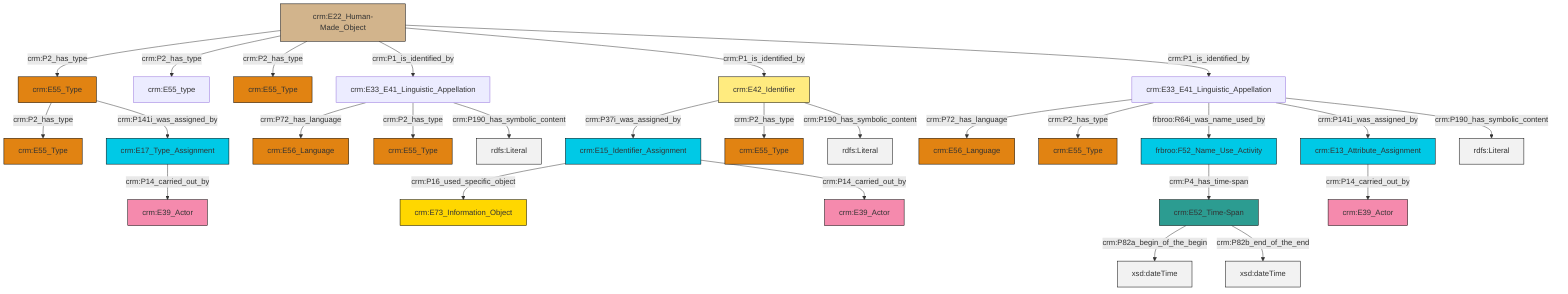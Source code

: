 graph TD
classDef Literal fill:#f2f2f2,stroke:#000000;
classDef CRM_Entity fill:#FFFFFF,stroke:#000000;
classDef Temporal_Entity fill:#00C9E6, stroke:#000000;
classDef Type fill:#E18312, stroke:#000000;
classDef Time-Span fill:#2C9C91, stroke:#000000;
classDef Appellation fill:#FFEB7F, stroke:#000000;
classDef Place fill:#008836, stroke:#000000;
classDef Persistent_Item fill:#B266B2, stroke:#000000;
classDef Conceptual_Object fill:#FFD700, stroke:#000000;
classDef Physical_Thing fill:#D2B48C, stroke:#000000;
classDef Actor fill:#f58aad, stroke:#000000;
classDef PC_Classes fill:#4ce600, stroke:#000000;
classDef Multi fill:#cccccc,stroke:#000000;

0["crm:E22_Human-Made_Object"]:::Physical_Thing -->|crm:P2_has_type| 1["crm:E55_Type"]:::Type
2["frbroo:F52_Name_Use_Activity"]:::Temporal_Entity -->|crm:P4_has_time-span| 3["crm:E52_Time-Span"]:::Time-Span
1["crm:E55_Type"]:::Type -->|crm:P2_has_type| 4["crm:E55_Type"]:::Type
5["crm:E42_Identifier"]:::Appellation -->|crm:P37i_was_assigned_by| 6["crm:E15_Identifier_Assignment"]:::Temporal_Entity
9["crm:E33_E41_Linguistic_Appellation"]:::Default -->|crm:P72_has_language| 11["crm:E56_Language"]:::Type
14["crm:E33_E41_Linguistic_Appellation"]:::Default -->|crm:P72_has_language| 15["crm:E56_Language"]:::Type
0["crm:E22_Human-Made_Object"]:::Physical_Thing -->|crm:P2_has_type| 17["crm:E55_type"]:::Default
7["crm:E17_Type_Assignment"]:::Temporal_Entity -->|crm:P14_carried_out_by| 18["crm:E39_Actor"]:::Actor
0["crm:E22_Human-Made_Object"]:::Physical_Thing -->|crm:P2_has_type| 19["crm:E55_Type"]:::Type
5["crm:E42_Identifier"]:::Appellation -->|crm:P2_has_type| 20["crm:E55_Type"]:::Type
14["crm:E33_E41_Linguistic_Appellation"]:::Default -->|crm:P2_has_type| 22["crm:E55_Type"]:::Type
12["crm:E13_Attribute_Assignment"]:::Temporal_Entity -->|crm:P14_carried_out_by| 26["crm:E39_Actor"]:::Actor
0["crm:E22_Human-Made_Object"]:::Physical_Thing -->|crm:P1_is_identified_by| 14["crm:E33_E41_Linguistic_Appellation"]:::Default
0["crm:E22_Human-Made_Object"]:::Physical_Thing -->|crm:P1_is_identified_by| 5["crm:E42_Identifier"]:::Appellation
9["crm:E33_E41_Linguistic_Appellation"]:::Default -->|crm:P2_has_type| 31["crm:E55_Type"]:::Type
3["crm:E52_Time-Span"]:::Time-Span -->|crm:P82a_begin_of_the_begin| 32[xsd:dateTime]:::Literal
9["crm:E33_E41_Linguistic_Appellation"]:::Default -->|frbroo:R64i_was_name_used_by| 2["frbroo:F52_Name_Use_Activity"]:::Temporal_Entity
6["crm:E15_Identifier_Assignment"]:::Temporal_Entity -->|crm:P16_used_specific_object| 33["crm:E73_Information_Object"]:::Conceptual_Object
1["crm:E55_Type"]:::Type -->|crm:P141i_was_assigned_by| 7["crm:E17_Type_Assignment"]:::Temporal_Entity
9["crm:E33_E41_Linguistic_Appellation"]:::Default -->|crm:P141i_was_assigned_by| 12["crm:E13_Attribute_Assignment"]:::Temporal_Entity
6["crm:E15_Identifier_Assignment"]:::Temporal_Entity -->|crm:P14_carried_out_by| 42["crm:E39_Actor"]:::Actor
3["crm:E52_Time-Span"]:::Time-Span -->|crm:P82b_end_of_the_end| 44[xsd:dateTime]:::Literal
9["crm:E33_E41_Linguistic_Appellation"]:::Default -->|crm:P190_has_symbolic_content| 48[rdfs:Literal]:::Literal
0["crm:E22_Human-Made_Object"]:::Physical_Thing -->|crm:P1_is_identified_by| 9["crm:E33_E41_Linguistic_Appellation"]:::Default
14["crm:E33_E41_Linguistic_Appellation"]:::Default -->|crm:P190_has_symbolic_content| 49[rdfs:Literal]:::Literal
5["crm:E42_Identifier"]:::Appellation -->|crm:P190_has_symbolic_content| 50[rdfs:Literal]:::Literal